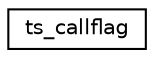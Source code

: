 digraph "Graphical Class Hierarchy"
{
  edge [fontname="Helvetica",fontsize="10",labelfontname="Helvetica",labelfontsize="10"];
  node [fontname="Helvetica",fontsize="10",shape=record];
  rankdir="LR";
  Node1 [label="ts_callflag",height=0.2,width=0.4,color="black", fillcolor="white", style="filled",URL="$structts__callflag.html",tooltip="Selection for Magnetometer or usecase mode. "];
}
